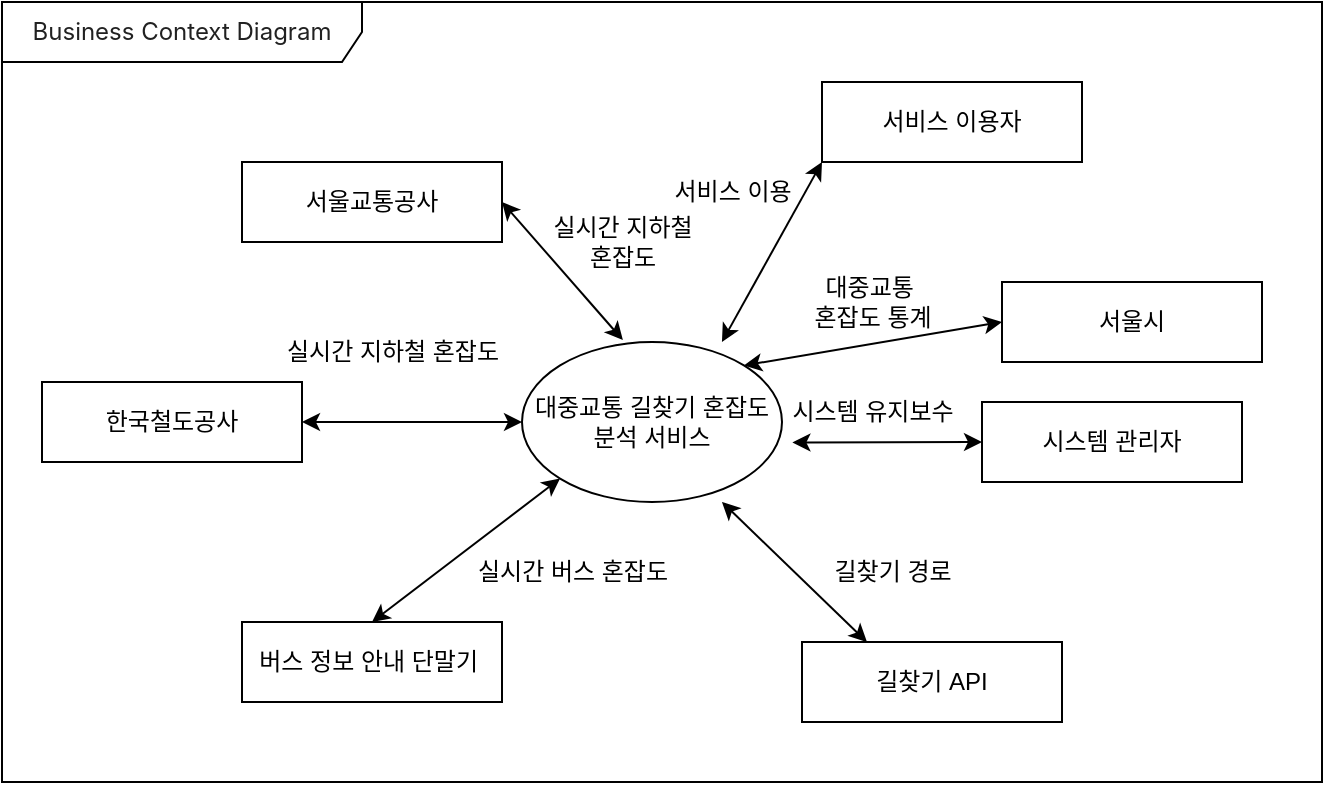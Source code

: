 <mxfile version="24.4.13" type="github" pages="3">
  <diagram name="Business Context Diagram" id="6LM1v-zc90LmGFOM53EV">
    <mxGraphModel dx="1290" dy="582" grid="1" gridSize="10" guides="1" tooltips="1" connect="1" arrows="1" fold="1" page="1" pageScale="1" pageWidth="827" pageHeight="1169" math="0" shadow="0">
      <root>
        <mxCell id="0" />
        <mxCell id="1" parent="0" />
        <mxCell id="Lw_55-2FXYPwDF8fNayq-2" value="&lt;span style=&quot;color: rgba(0, 0, 0, 0.87); font-family: &amp;quot;Malgun Gothic&amp;quot;, -apple-system, BlinkMacSystemFont, Helvetica, Arial, sans-serif; text-align: left; background-color: rgb(255, 255, 255);&quot;&gt;&lt;font style=&quot;font-size: 12px;&quot;&gt;Business Context Diagram&lt;/font&gt;&lt;/span&gt;" style="shape=umlFrame;whiteSpace=wrap;html=1;pointerEvents=0;recursiveResize=0;container=1;collapsible=0;width=180;height=30;" vertex="1" parent="1">
          <mxGeometry x="70" y="140" width="660" height="390" as="geometry" />
        </mxCell>
        <mxCell id="Lw_55-2FXYPwDF8fNayq-4" value="대중교통 길찾기 혼잡도 분석 서비스" style="ellipse;whiteSpace=wrap;html=1;" vertex="1" parent="Lw_55-2FXYPwDF8fNayq-2">
          <mxGeometry x="260" y="170" width="130" height="80" as="geometry" />
        </mxCell>
        <mxCell id="Lw_55-2FXYPwDF8fNayq-6" value="서울교통공사" style="rounded=0;whiteSpace=wrap;html=1;" vertex="1" parent="Lw_55-2FXYPwDF8fNayq-2">
          <mxGeometry x="120" y="80" width="130" height="40" as="geometry" />
        </mxCell>
        <mxCell id="Lw_55-2FXYPwDF8fNayq-7" value="한국철도공사" style="rounded=0;whiteSpace=wrap;html=1;" vertex="1" parent="Lw_55-2FXYPwDF8fNayq-2">
          <mxGeometry x="20" y="190" width="130" height="40" as="geometry" />
        </mxCell>
        <mxCell id="Lw_55-2FXYPwDF8fNayq-8" value="버스 정보 안내 단말기&amp;nbsp;" style="rounded=0;whiteSpace=wrap;html=1;" vertex="1" parent="Lw_55-2FXYPwDF8fNayq-2">
          <mxGeometry x="120" y="310" width="130" height="40" as="geometry" />
        </mxCell>
        <mxCell id="Lw_55-2FXYPwDF8fNayq-11" value="서비스 이용자" style="rounded=0;whiteSpace=wrap;html=1;" vertex="1" parent="Lw_55-2FXYPwDF8fNayq-2">
          <mxGeometry x="410" y="40" width="130" height="40" as="geometry" />
        </mxCell>
        <mxCell id="Lw_55-2FXYPwDF8fNayq-14" value="길찾기 API" style="rounded=0;whiteSpace=wrap;html=1;" vertex="1" parent="Lw_55-2FXYPwDF8fNayq-2">
          <mxGeometry x="400" y="320" width="130" height="40" as="geometry" />
        </mxCell>
        <mxCell id="Lw_55-2FXYPwDF8fNayq-15" value="시스템 관리자" style="rounded=0;whiteSpace=wrap;html=1;" vertex="1" parent="Lw_55-2FXYPwDF8fNayq-2">
          <mxGeometry x="490" y="200" width="130" height="40" as="geometry" />
        </mxCell>
        <mxCell id="Lw_55-2FXYPwDF8fNayq-21" value="" style="endArrow=classic;startArrow=classic;html=1;rounded=0;entryX=0;entryY=1;entryDx=0;entryDy=0;exitX=0.5;exitY=0;exitDx=0;exitDy=0;" edge="1" parent="Lw_55-2FXYPwDF8fNayq-2" source="Lw_55-2FXYPwDF8fNayq-8" target="Lw_55-2FXYPwDF8fNayq-4">
          <mxGeometry width="50" height="50" relative="1" as="geometry">
            <mxPoint x="310" y="290" as="sourcePoint" />
            <mxPoint x="360" y="240" as="targetPoint" />
          </mxGeometry>
        </mxCell>
        <mxCell id="Lw_55-2FXYPwDF8fNayq-22" value="실시간 버스 혼잡도" style="text;html=1;align=center;verticalAlign=middle;resizable=0;points=[];autosize=1;strokeColor=none;fillColor=none;" vertex="1" parent="Lw_55-2FXYPwDF8fNayq-2">
          <mxGeometry x="220" y="270" width="130" height="30" as="geometry" />
        </mxCell>
        <mxCell id="Lw_55-2FXYPwDF8fNayq-24" value="실시간 지하철 혼잡도" style="text;html=1;align=center;verticalAlign=middle;resizable=0;points=[];autosize=1;strokeColor=none;fillColor=none;" vertex="1" parent="Lw_55-2FXYPwDF8fNayq-2">
          <mxGeometry x="125" y="160" width="140" height="30" as="geometry" />
        </mxCell>
        <mxCell id="Lw_55-2FXYPwDF8fNayq-25" value="" style="endArrow=classic;startArrow=classic;html=1;rounded=0;entryX=0;entryY=0.5;entryDx=0;entryDy=0;exitX=1;exitY=0.5;exitDx=0;exitDy=0;" edge="1" parent="Lw_55-2FXYPwDF8fNayq-2" source="Lw_55-2FXYPwDF8fNayq-7" target="Lw_55-2FXYPwDF8fNayq-4">
          <mxGeometry width="50" height="50" relative="1" as="geometry">
            <mxPoint x="205" y="310" as="sourcePoint" />
            <mxPoint x="289" y="248" as="targetPoint" />
          </mxGeometry>
        </mxCell>
        <mxCell id="Lw_55-2FXYPwDF8fNayq-26" value="" style="endArrow=classic;startArrow=classic;html=1;rounded=0;entryX=0.388;entryY=-0.012;entryDx=0;entryDy=0;exitX=1;exitY=0.5;exitDx=0;exitDy=0;entryPerimeter=0;" edge="1" parent="Lw_55-2FXYPwDF8fNayq-2" source="Lw_55-2FXYPwDF8fNayq-6" target="Lw_55-2FXYPwDF8fNayq-4">
          <mxGeometry width="50" height="50" relative="1" as="geometry">
            <mxPoint x="160" y="220" as="sourcePoint" />
            <mxPoint x="270" y="220" as="targetPoint" />
          </mxGeometry>
        </mxCell>
        <mxCell id="Lw_55-2FXYPwDF8fNayq-27" value="실시간 지하철&lt;div&gt;혼잡도&lt;/div&gt;" style="text;html=1;align=center;verticalAlign=middle;resizable=0;points=[];autosize=1;strokeColor=none;fillColor=none;rotation=0;" vertex="1" parent="Lw_55-2FXYPwDF8fNayq-2">
          <mxGeometry x="260" y="100" width="100" height="40" as="geometry" />
        </mxCell>
        <mxCell id="Lw_55-2FXYPwDF8fNayq-29" value="서비스 이용" style="text;html=1;align=center;verticalAlign=middle;resizable=0;points=[];autosize=1;strokeColor=none;fillColor=none;rotation=0;" vertex="1" parent="Lw_55-2FXYPwDF8fNayq-2">
          <mxGeometry x="320" y="80" width="90" height="30" as="geometry" />
        </mxCell>
        <mxCell id="Lw_55-2FXYPwDF8fNayq-30" value="" style="endArrow=classic;startArrow=classic;html=1;rounded=0;entryX=0.769;entryY=0;entryDx=0;entryDy=0;exitX=0;exitY=1;exitDx=0;exitDy=0;entryPerimeter=0;" edge="1" parent="Lw_55-2FXYPwDF8fNayq-2" source="Lw_55-2FXYPwDF8fNayq-11" target="Lw_55-2FXYPwDF8fNayq-4">
          <mxGeometry width="50" height="50" relative="1" as="geometry">
            <mxPoint x="260" y="110" as="sourcePoint" />
            <mxPoint x="320" y="179" as="targetPoint" />
          </mxGeometry>
        </mxCell>
        <mxCell id="Lw_55-2FXYPwDF8fNayq-32" value="" style="endArrow=classic;startArrow=classic;html=1;rounded=0;entryX=1.04;entryY=0.628;entryDx=0;entryDy=0;exitX=0;exitY=0.5;exitDx=0;exitDy=0;entryPerimeter=0;" edge="1" parent="Lw_55-2FXYPwDF8fNayq-2" source="Lw_55-2FXYPwDF8fNayq-15" target="Lw_55-2FXYPwDF8fNayq-4">
          <mxGeometry width="50" height="50" relative="1" as="geometry">
            <mxPoint x="420" y="130" as="sourcePoint" />
            <mxPoint x="370" y="180" as="targetPoint" />
          </mxGeometry>
        </mxCell>
        <mxCell id="Lw_55-2FXYPwDF8fNayq-33" value="" style="endArrow=classic;startArrow=classic;html=1;rounded=0;exitX=0.769;exitY=1;exitDx=0;exitDy=0;exitPerimeter=0;entryX=0.25;entryY=0;entryDx=0;entryDy=0;" edge="1" parent="Lw_55-2FXYPwDF8fNayq-2" source="Lw_55-2FXYPwDF8fNayq-4" target="Lw_55-2FXYPwDF8fNayq-14">
          <mxGeometry width="50" height="50" relative="1" as="geometry">
            <mxPoint x="205" y="310" as="sourcePoint" />
            <mxPoint x="289" y="248" as="targetPoint" />
          </mxGeometry>
        </mxCell>
        <mxCell id="Lw_55-2FXYPwDF8fNayq-34" value="길찾기 경로" style="text;html=1;align=center;verticalAlign=middle;resizable=0;points=[];autosize=1;strokeColor=none;fillColor=none;" vertex="1" parent="Lw_55-2FXYPwDF8fNayq-2">
          <mxGeometry x="400" y="270" width="90" height="30" as="geometry" />
        </mxCell>
        <mxCell id="Lw_55-2FXYPwDF8fNayq-35" value="시스템 유지보수" style="text;html=1;align=center;verticalAlign=middle;resizable=0;points=[];autosize=1;strokeColor=none;fillColor=none;" vertex="1" parent="Lw_55-2FXYPwDF8fNayq-2">
          <mxGeometry x="380" y="190" width="110" height="30" as="geometry" />
        </mxCell>
        <mxCell id="Lw_55-2FXYPwDF8fNayq-36" value="서울시" style="rounded=0;whiteSpace=wrap;html=1;" vertex="1" parent="Lw_55-2FXYPwDF8fNayq-2">
          <mxGeometry x="500" y="140" width="130" height="40" as="geometry" />
        </mxCell>
        <mxCell id="Lw_55-2FXYPwDF8fNayq-37" value="" style="endArrow=classic;startArrow=classic;html=1;rounded=0;exitX=1;exitY=0;exitDx=0;exitDy=0;entryX=0;entryY=0.5;entryDx=0;entryDy=0;" edge="1" parent="Lw_55-2FXYPwDF8fNayq-2" source="Lw_55-2FXYPwDF8fNayq-4" target="Lw_55-2FXYPwDF8fNayq-36">
          <mxGeometry width="50" height="50" relative="1" as="geometry">
            <mxPoint x="420" y="130" as="sourcePoint" />
            <mxPoint x="370" y="180" as="targetPoint" />
          </mxGeometry>
        </mxCell>
        <mxCell id="Lw_55-2FXYPwDF8fNayq-39" value="대중교통&amp;nbsp;&lt;div&gt;혼잡도 통계&lt;/div&gt;" style="text;html=1;align=center;verticalAlign=middle;resizable=0;points=[];autosize=1;strokeColor=none;fillColor=none;rotation=0;" vertex="1" parent="Lw_55-2FXYPwDF8fNayq-2">
          <mxGeometry x="390" y="130" width="90" height="40" as="geometry" />
        </mxCell>
      </root>
    </mxGraphModel>
  </diagram>
  <diagram id="RLLnu2ilZ6CRbLhkSZaC" name="Use Case Diagram">
    <mxGraphModel dx="1290" dy="582" grid="1" gridSize="10" guides="1" tooltips="1" connect="1" arrows="1" fold="1" page="1" pageScale="1" pageWidth="827" pageHeight="1169" math="0" shadow="0">
      <root>
        <mxCell id="0" />
        <mxCell id="1" parent="0" />
        <mxCell id="JHukUf_lIsDlbDUcY-Vi-2" value="대중교통 길찾기 혼잡도 분석 서비스" style="swimlane;whiteSpace=wrap;html=1;" vertex="1" parent="1">
          <mxGeometry x="130" y="110" width="560" height="450" as="geometry" />
        </mxCell>
        <mxCell id="JHukUf_lIsDlbDUcY-Vi-4" value="&lt;div&gt;UC-01&lt;/div&gt;길찾기" style="ellipse;whiteSpace=wrap;html=1;" vertex="1" parent="JHukUf_lIsDlbDUcY-Vi-2">
          <mxGeometry x="200" y="150" width="110" height="50" as="geometry" />
        </mxCell>
        <mxCell id="JHukUf_lIsDlbDUcY-Vi-12" value="&lt;div&gt;UC-06&lt;/div&gt;즐겨찾는 경로" style="ellipse;whiteSpace=wrap;html=1;" vertex="1" parent="JHukUf_lIsDlbDUcY-Vi-2">
          <mxGeometry x="200" y="300" width="110" height="50" as="geometry" />
        </mxCell>
        <mxCell id="JHukUf_lIsDlbDUcY-Vi-15" value="&lt;div&gt;UC-05&lt;/div&gt;회원 가입" style="ellipse;whiteSpace=wrap;html=1;" vertex="1" parent="JHukUf_lIsDlbDUcY-Vi-2">
          <mxGeometry x="90" y="230" width="100" height="52.5" as="geometry" />
        </mxCell>
        <mxCell id="JHukUf_lIsDlbDUcY-Vi-21" value="&lt;div&gt;UC-02&lt;/div&gt;길찾기 API" style="ellipse;whiteSpace=wrap;html=1;" vertex="1" parent="JHukUf_lIsDlbDUcY-Vi-2">
          <mxGeometry x="170" y="40" width="110" height="50" as="geometry" />
        </mxCell>
        <mxCell id="JHukUf_lIsDlbDUcY-Vi-22" value="&amp;lt;&amp;lt;extend&amp;gt;&amp;gt;" style="edgeStyle=none;html=1;startArrow=open;endArrow=none;startSize=12;verticalAlign=bottom;dashed=1;labelBackgroundColor=none;rounded=0;exitX=0.5;exitY=1;exitDx=0;exitDy=0;entryX=0.273;entryY=0.075;entryDx=0;entryDy=0;entryPerimeter=0;" edge="1" parent="JHukUf_lIsDlbDUcY-Vi-2" source="JHukUf_lIsDlbDUcY-Vi-4" target="JHukUf_lIsDlbDUcY-Vi-12">
          <mxGeometry width="160" relative="1" as="geometry">
            <mxPoint x="280" y="260" as="sourcePoint" />
            <mxPoint x="440" y="260" as="targetPoint" />
          </mxGeometry>
        </mxCell>
        <mxCell id="JHukUf_lIsDlbDUcY-Vi-20" value="&amp;lt;&amp;lt;include&amp;gt;&amp;gt;" style="html=1;verticalAlign=bottom;labelBackgroundColor=none;endArrow=open;endFill=0;dashed=1;rounded=0;entryX=0.324;entryY=0.94;entryDx=0;entryDy=0;entryPerimeter=0;exitX=0.335;exitY=-0.076;exitDx=0;exitDy=0;exitPerimeter=0;" edge="1" parent="JHukUf_lIsDlbDUcY-Vi-2" source="JHukUf_lIsDlbDUcY-Vi-4" target="JHukUf_lIsDlbDUcY-Vi-21">
          <mxGeometry width="160" relative="1" as="geometry">
            <mxPoint x="130" y="110" as="sourcePoint" />
            <mxPoint x="440" y="260" as="targetPoint" />
          </mxGeometry>
        </mxCell>
        <mxCell id="JHukUf_lIsDlbDUcY-Vi-24" value="&lt;div&gt;UC-03&lt;/div&gt;실시간 혼잡도 분석" style="ellipse;whiteSpace=wrap;html=1;" vertex="1" parent="JHukUf_lIsDlbDUcY-Vi-2">
          <mxGeometry x="350" y="70" width="110" height="50" as="geometry" />
        </mxCell>
        <mxCell id="JHukUf_lIsDlbDUcY-Vi-25" value="&amp;lt;&amp;lt;include&amp;gt;&amp;gt;" style="html=1;verticalAlign=bottom;labelBackgroundColor=none;endArrow=open;endFill=0;dashed=1;rounded=0;exitX=0.727;exitY=0;exitDx=0;exitDy=0;exitPerimeter=0;entryX=0;entryY=0.5;entryDx=0;entryDy=0;" edge="1" parent="JHukUf_lIsDlbDUcY-Vi-2" source="JHukUf_lIsDlbDUcY-Vi-4" target="JHukUf_lIsDlbDUcY-Vi-24">
          <mxGeometry width="160" relative="1" as="geometry">
            <mxPoint x="330" y="105" as="sourcePoint" />
            <mxPoint x="240" y="110" as="targetPoint" />
          </mxGeometry>
        </mxCell>
        <mxCell id="JHukUf_lIsDlbDUcY-Vi-26" value="&lt;div&gt;UC-04&lt;/div&gt;혼잡도 분석 통계" style="ellipse;whiteSpace=wrap;html=1;" vertex="1" parent="JHukUf_lIsDlbDUcY-Vi-2">
          <mxGeometry x="360" y="212.5" width="110" height="50" as="geometry" />
        </mxCell>
        <mxCell id="JHukUf_lIsDlbDUcY-Vi-27" value="&amp;lt;&amp;lt;include&amp;gt;&amp;gt;" style="html=1;verticalAlign=bottom;labelBackgroundColor=none;endArrow=open;endFill=0;dashed=1;rounded=0;entryX=0.036;entryY=0.29;entryDx=0;entryDy=0;entryPerimeter=0;exitX=1;exitY=0.5;exitDx=0;exitDy=0;" edge="1" parent="JHukUf_lIsDlbDUcY-Vi-2" source="JHukUf_lIsDlbDUcY-Vi-4" target="JHukUf_lIsDlbDUcY-Vi-26">
          <mxGeometry width="160" relative="1" as="geometry">
            <mxPoint x="280" y="230" as="sourcePoint" />
            <mxPoint x="219" y="158" as="targetPoint" />
          </mxGeometry>
        </mxCell>
        <mxCell id="JHukUf_lIsDlbDUcY-Vi-44" value="&lt;div&gt;UC-07&lt;/div&gt;&lt;div&gt;피드백 수집&lt;/div&gt;" style="ellipse;whiteSpace=wrap;html=1;" vertex="1" parent="JHukUf_lIsDlbDUcY-Vi-2">
          <mxGeometry x="140" y="360" width="110" height="50" as="geometry" />
        </mxCell>
        <mxCell id="JHukUf_lIsDlbDUcY-Vi-13" style="edgeStyle=orthogonalEdgeStyle;rounded=0;orthogonalLoop=1;jettySize=auto;html=1;exitX=1;exitY=0.333;exitDx=0;exitDy=0;exitPerimeter=0;entryX=0;entryY=0.5;entryDx=0;entryDy=0;" edge="1" parent="1" source="JHukUf_lIsDlbDUcY-Vi-3" target="JHukUf_lIsDlbDUcY-Vi-4">
          <mxGeometry relative="1" as="geometry" />
        </mxCell>
        <mxCell id="JHukUf_lIsDlbDUcY-Vi-43" style="edgeStyle=orthogonalEdgeStyle;rounded=0;orthogonalLoop=1;jettySize=auto;html=1;exitX=1;exitY=1;exitDx=0;exitDy=0;exitPerimeter=0;entryX=0;entryY=0.5;entryDx=0;entryDy=0;" edge="1" parent="1" source="JHukUf_lIsDlbDUcY-Vi-3" target="JHukUf_lIsDlbDUcY-Vi-12">
          <mxGeometry relative="1" as="geometry" />
        </mxCell>
        <mxCell id="JHukUf_lIsDlbDUcY-Vi-51" style="edgeStyle=orthogonalEdgeStyle;rounded=0;orthogonalLoop=1;jettySize=auto;html=1;entryX=0;entryY=0.5;entryDx=0;entryDy=0;" edge="1" parent="1" source="JHukUf_lIsDlbDUcY-Vi-3" target="JHukUf_lIsDlbDUcY-Vi-44">
          <mxGeometry relative="1" as="geometry" />
        </mxCell>
        <mxCell id="JHukUf_lIsDlbDUcY-Vi-3" value="사용자" style="shape=umlActor;verticalLabelPosition=bottom;verticalAlign=top;html=1;outlineConnect=0;" vertex="1" parent="1">
          <mxGeometry x="40" y="250" width="30" height="60" as="geometry" />
        </mxCell>
        <mxCell id="JHukUf_lIsDlbDUcY-Vi-30" style="edgeStyle=orthogonalEdgeStyle;rounded=0;orthogonalLoop=1;jettySize=auto;html=1;exitX=0;exitY=0.333;exitDx=0;exitDy=0;exitPerimeter=0;entryX=1;entryY=0.5;entryDx=0;entryDy=0;" edge="1" parent="1" source="JHukUf_lIsDlbDUcY-Vi-10" target="JHukUf_lIsDlbDUcY-Vi-26">
          <mxGeometry relative="1" as="geometry">
            <Array as="points">
              <mxPoint x="640" y="420" />
              <mxPoint x="640" y="348" />
            </Array>
          </mxGeometry>
        </mxCell>
        <mxCell id="JHukUf_lIsDlbDUcY-Vi-46" style="edgeStyle=orthogonalEdgeStyle;rounded=0;orthogonalLoop=1;jettySize=auto;html=1;entryX=1;entryY=0.5;entryDx=0;entryDy=0;" edge="1" parent="1" source="JHukUf_lIsDlbDUcY-Vi-10" target="JHukUf_lIsDlbDUcY-Vi-15">
          <mxGeometry relative="1" as="geometry">
            <Array as="points">
              <mxPoint x="525" y="410" />
              <mxPoint x="525" y="380" />
              <mxPoint x="320" y="380" />
            </Array>
          </mxGeometry>
        </mxCell>
        <mxCell id="JHukUf_lIsDlbDUcY-Vi-10" value="관리자" style="shape=umlActor;verticalLabelPosition=bottom;verticalAlign=top;html=1;outlineConnect=0;" vertex="1" parent="1">
          <mxGeometry x="730" y="400" width="30" height="60" as="geometry" />
        </mxCell>
        <mxCell id="JHukUf_lIsDlbDUcY-Vi-17" value="" style="endArrow=classic;html=1;rounded=0;entryX=0;entryY=0.5;entryDx=0;entryDy=0;" edge="1" parent="1" source="JHukUf_lIsDlbDUcY-Vi-3" target="JHukUf_lIsDlbDUcY-Vi-15">
          <mxGeometry width="50" height="50" relative="1" as="geometry">
            <mxPoint x="470" y="400" as="sourcePoint" />
            <mxPoint x="520" y="350" as="targetPoint" />
          </mxGeometry>
        </mxCell>
        <mxCell id="JHukUf_lIsDlbDUcY-Vi-34" style="edgeStyle=orthogonalEdgeStyle;rounded=0;orthogonalLoop=1;jettySize=auto;html=1;entryX=1;entryY=0;entryDx=0;entryDy=0;" edge="1" parent="1" source="JHukUf_lIsDlbDUcY-Vi-32" target="JHukUf_lIsDlbDUcY-Vi-26">
          <mxGeometry relative="1" as="geometry" />
        </mxCell>
        <mxCell id="JHukUf_lIsDlbDUcY-Vi-32" value="&amp;lt;&amp;lt;actor&amp;gt;&amp;gt;&lt;br&gt;&lt;br&gt;&lt;b&gt;서울시&lt;/b&gt;" style="html=1;align=center;verticalAlign=middle;dashed=0;whiteSpace=wrap;" vertex="1" parent="1">
          <mxGeometry x="700" y="330" width="110" height="50" as="geometry" />
        </mxCell>
        <mxCell id="JHukUf_lIsDlbDUcY-Vi-40" style="edgeStyle=orthogonalEdgeStyle;rounded=0;orthogonalLoop=1;jettySize=auto;html=1;entryX=1;entryY=0.5;entryDx=0;entryDy=0;" edge="1" parent="1" source="JHukUf_lIsDlbDUcY-Vi-36" target="JHukUf_lIsDlbDUcY-Vi-24">
          <mxGeometry relative="1" as="geometry" />
        </mxCell>
        <mxCell id="JHukUf_lIsDlbDUcY-Vi-36" value="&amp;lt;&amp;lt;actor&amp;gt;&amp;gt;&lt;br&gt;&lt;br&gt;&lt;b&gt;서울교통공사&lt;/b&gt;" style="html=1;align=center;verticalAlign=middle;dashed=0;whiteSpace=wrap;" vertex="1" parent="1">
          <mxGeometry x="700" y="205" width="110" height="50" as="geometry" />
        </mxCell>
        <mxCell id="JHukUf_lIsDlbDUcY-Vi-41" style="edgeStyle=orthogonalEdgeStyle;rounded=0;orthogonalLoop=1;jettySize=auto;html=1;entryX=1;entryY=0;entryDx=0;entryDy=0;" edge="1" parent="1" source="JHukUf_lIsDlbDUcY-Vi-37" target="JHukUf_lIsDlbDUcY-Vi-24">
          <mxGeometry relative="1" as="geometry" />
        </mxCell>
        <mxCell id="JHukUf_lIsDlbDUcY-Vi-37" value="&amp;lt;&amp;lt;actor&amp;gt;&amp;gt;&lt;br&gt;&lt;br&gt;&lt;b&gt;한국철도공사&lt;/b&gt;" style="html=1;align=center;verticalAlign=middle;dashed=0;whiteSpace=wrap;" vertex="1" parent="1">
          <mxGeometry x="700" y="130" width="110" height="50" as="geometry" />
        </mxCell>
        <mxCell id="JHukUf_lIsDlbDUcY-Vi-39" style="edgeStyle=orthogonalEdgeStyle;rounded=0;orthogonalLoop=1;jettySize=auto;html=1;entryX=1;entryY=1;entryDx=0;entryDy=0;" edge="1" parent="1" source="JHukUf_lIsDlbDUcY-Vi-38" target="JHukUf_lIsDlbDUcY-Vi-24">
          <mxGeometry relative="1" as="geometry" />
        </mxCell>
        <mxCell id="JHukUf_lIsDlbDUcY-Vi-38" value="&amp;lt;&amp;lt;actor&amp;gt;&amp;gt;&lt;br&gt;&lt;b&gt;버스 정보&amp;nbsp;&lt;/b&gt;&lt;div&gt;&lt;b&gt;안내 단말기&lt;/b&gt;&lt;/div&gt;" style="html=1;align=center;verticalAlign=middle;dashed=0;whiteSpace=wrap;" vertex="1" parent="1">
          <mxGeometry x="700" y="260" width="110" height="50" as="geometry" />
        </mxCell>
      </root>
    </mxGraphModel>
  </diagram>
  <diagram id="zuGNs1ZZ8M0npMZ0GDfP" name="페이지-3">
    <mxGraphModel dx="3967" dy="1902" grid="0" gridSize="10" guides="1" tooltips="1" connect="1" arrows="1" fold="1" page="0" pageScale="1" pageWidth="827" pageHeight="1169" math="0" shadow="0">
      <root>
        <mxCell id="0" />
        <mxCell id="1" parent="0" />
        <mxCell id="EcCsgrKJUqZAnnrIpXWc-1" value="Sequnce diagram" style="shape=umlFrame;whiteSpace=wrap;html=1;pointerEvents=0;width=120;height=21;" vertex="1" parent="1">
          <mxGeometry x="-2436" y="-1112" width="705" height="563" as="geometry" />
        </mxCell>
        <mxCell id="EcCsgrKJUqZAnnrIpXWc-14" value="시스템 UI" style="rounded=0;whiteSpace=wrap;html=1;" vertex="1" parent="1">
          <mxGeometry x="-2269" y="-1032" width="100" height="50" as="geometry" />
        </mxCell>
        <mxCell id="EcCsgrKJUqZAnnrIpXWc-17" value="혼잡도 분석 시스템" style="rounded=0;whiteSpace=wrap;html=1;" vertex="1" parent="1">
          <mxGeometry x="-2037" y="-1032" width="109" height="50" as="geometry" />
        </mxCell>
        <mxCell id="EcCsgrKJUqZAnnrIpXWc-19" value="사용자" style="rounded=0;whiteSpace=wrap;html=1;" vertex="1" parent="1">
          <mxGeometry x="-2397" y="-1032" width="100" height="50" as="geometry" />
        </mxCell>
        <mxCell id="EcCsgrKJUqZAnnrIpXWc-20" value="공공기관&lt;div&gt;(서울 교통공사, 서울시, 한국 철도공사, BIS)&lt;/div&gt;" style="rounded=0;whiteSpace=wrap;html=1;" vertex="1" parent="1">
          <mxGeometry x="-1897" y="-1032" width="135" height="50" as="geometry" />
        </mxCell>
        <mxCell id="EcCsgrKJUqZAnnrIpXWc-22" style="edgeStyle=none;curved=1;rounded=0;orthogonalLoop=1;jettySize=auto;html=1;exitX=0.75;exitY=1;exitDx=0;exitDy=0;fontSize=12;startSize=8;endSize=8;" edge="1" parent="1" source="EcCsgrKJUqZAnnrIpXWc-20" target="EcCsgrKJUqZAnnrIpXWc-20">
          <mxGeometry relative="1" as="geometry" />
        </mxCell>
        <mxCell id="EcCsgrKJUqZAnnrIpXWc-23" value="" style="endArrow=none;dashed=1;html=1;rounded=0;fontSize=12;startSize=8;endSize=8;curved=1;entryX=0.5;entryY=1;entryDx=0;entryDy=0;" edge="1" parent="1" source="EcCsgrKJUqZAnnrIpXWc-28" target="EcCsgrKJUqZAnnrIpXWc-19">
          <mxGeometry width="50" height="50" relative="1" as="geometry">
            <mxPoint x="-2084" y="-898" as="sourcePoint" />
            <mxPoint x="-2034" y="-948" as="targetPoint" />
          </mxGeometry>
        </mxCell>
        <mxCell id="EcCsgrKJUqZAnnrIpXWc-25" value="" style="endArrow=none;dashed=1;html=1;rounded=0;fontSize=12;startSize=8;endSize=8;curved=1;entryX=0.5;entryY=1;entryDx=0;entryDy=0;exitX=0.141;exitY=1.007;exitDx=0;exitDy=0;exitPerimeter=0;" edge="1" parent="1" source="EcCsgrKJUqZAnnrIpXWc-31">
          <mxGeometry width="50" height="50" relative="1" as="geometry">
            <mxPoint x="-2218" y="-545" as="sourcePoint" />
            <mxPoint x="-2218" y="-982" as="targetPoint" />
          </mxGeometry>
        </mxCell>
        <mxCell id="EcCsgrKJUqZAnnrIpXWc-26" value="" style="endArrow=none;dashed=1;html=1;rounded=0;fontSize=12;startSize=8;endSize=8;curved=1;entryX=0.5;entryY=1;entryDx=0;entryDy=0;exitX=0.141;exitY=1.007;exitDx=0;exitDy=0;exitPerimeter=0;" edge="1" parent="1" source="EcCsgrKJUqZAnnrIpXWc-33">
          <mxGeometry width="50" height="50" relative="1" as="geometry">
            <mxPoint x="-1983.17" y="-552" as="sourcePoint" />
            <mxPoint x="-1983.17" y="-989" as="targetPoint" />
          </mxGeometry>
        </mxCell>
        <mxCell id="EcCsgrKJUqZAnnrIpXWc-27" value="" style="endArrow=none;dashed=1;html=1;rounded=0;fontSize=12;startSize=8;endSize=8;curved=1;entryX=0.5;entryY=1;entryDx=0;entryDy=0;exitX=0.141;exitY=1.007;exitDx=0;exitDy=0;exitPerimeter=0;" edge="1" parent="1" source="EcCsgrKJUqZAnnrIpXWc-35">
          <mxGeometry width="50" height="50" relative="1" as="geometry">
            <mxPoint x="-1830.17" y="-545" as="sourcePoint" />
            <mxPoint x="-1830.17" y="-982" as="targetPoint" />
          </mxGeometry>
        </mxCell>
        <mxCell id="EcCsgrKJUqZAnnrIpXWc-30" value="" style="endArrow=none;dashed=1;html=1;rounded=0;fontSize=12;startSize=8;endSize=8;curved=1;entryX=0.5;entryY=1;entryDx=0;entryDy=0;" edge="1" parent="1" target="EcCsgrKJUqZAnnrIpXWc-28">
          <mxGeometry width="50" height="50" relative="1" as="geometry">
            <mxPoint x="-2347" y="-551" as="sourcePoint" />
            <mxPoint x="-2347" y="-982" as="targetPoint" />
          </mxGeometry>
        </mxCell>
        <mxCell id="EcCsgrKJUqZAnnrIpXWc-28" value="" style="html=1;points=[[0,0,0,0,5],[0,1,0,0,-5],[1,0,0,0,5],[1,1,0,0,-5]];perimeter=orthogonalPerimeter;outlineConnect=0;targetShapes=umlLifeline;portConstraint=eastwest;newEdgeStyle={&quot;curved&quot;:0,&quot;rounded&quot;:0};" vertex="1" parent="1">
          <mxGeometry x="-2352" y="-948" width="10" height="221" as="geometry" />
        </mxCell>
        <mxCell id="EcCsgrKJUqZAnnrIpXWc-32" value="" style="endArrow=none;dashed=1;html=1;rounded=0;fontSize=12;startSize=8;endSize=8;curved=1;entryX=0.5;entryY=1;entryDx=0;entryDy=0;exitX=0.141;exitY=1.007;exitDx=0;exitDy=0;exitPerimeter=0;" edge="1" parent="1" target="EcCsgrKJUqZAnnrIpXWc-31">
          <mxGeometry width="50" height="50" relative="1" as="geometry">
            <mxPoint x="-2218" y="-545" as="sourcePoint" />
            <mxPoint x="-2218" y="-982" as="targetPoint" />
          </mxGeometry>
        </mxCell>
        <mxCell id="EcCsgrKJUqZAnnrIpXWc-31" value="" style="html=1;points=[[0,0,0,0,5],[0,1,0,0,-5],[1,0,0,0,5],[1,1,0,0,-5]];perimeter=orthogonalPerimeter;outlineConnect=0;targetShapes=umlLifeline;portConstraint=eastwest;newEdgeStyle={&quot;curved&quot;:0,&quot;rounded&quot;:0};" vertex="1" parent="1">
          <mxGeometry x="-2224" y="-951" width="10" height="162" as="geometry" />
        </mxCell>
        <mxCell id="EcCsgrKJUqZAnnrIpXWc-34" value="" style="endArrow=none;dashed=1;html=1;rounded=0;fontSize=12;startSize=8;endSize=8;curved=1;entryX=0.5;entryY=1;entryDx=0;entryDy=0;exitX=0.141;exitY=1.007;exitDx=0;exitDy=0;exitPerimeter=0;" edge="1" parent="1" target="EcCsgrKJUqZAnnrIpXWc-33">
          <mxGeometry width="50" height="50" relative="1" as="geometry">
            <mxPoint x="-1983.17" y="-552" as="sourcePoint" />
            <mxPoint x="-1983.17" y="-989" as="targetPoint" />
          </mxGeometry>
        </mxCell>
        <mxCell id="EcCsgrKJUqZAnnrIpXWc-33" value="" style="html=1;points=[[0,0,0,0,5],[0,1,0,0,-5],[1,0,0,0,5],[1,1,0,0,-5]];perimeter=orthogonalPerimeter;outlineConnect=0;targetShapes=umlLifeline;portConstraint=eastwest;newEdgeStyle={&quot;curved&quot;:0,&quot;rounded&quot;:0};" vertex="1" parent="1">
          <mxGeometry x="-1987.5" y="-849" width="10" height="103" as="geometry" />
        </mxCell>
        <mxCell id="EcCsgrKJUqZAnnrIpXWc-36" value="" style="endArrow=none;dashed=1;html=1;rounded=0;fontSize=12;startSize=8;endSize=8;curved=1;entryX=0.5;entryY=1;entryDx=0;entryDy=0;exitX=0.141;exitY=1.007;exitDx=0;exitDy=0;exitPerimeter=0;" edge="1" parent="1" target="EcCsgrKJUqZAnnrIpXWc-35">
          <mxGeometry width="50" height="50" relative="1" as="geometry">
            <mxPoint x="-1830.17" y="-545" as="sourcePoint" />
            <mxPoint x="-1830.17" y="-982" as="targetPoint" />
          </mxGeometry>
        </mxCell>
        <mxCell id="EcCsgrKJUqZAnnrIpXWc-35" value="" style="html=1;points=[[0,0,0,0,5],[0,1,0,0,-5],[1,0,0,0,5],[1,1,0,0,-5]];perimeter=orthogonalPerimeter;outlineConnect=0;targetShapes=umlLifeline;portConstraint=eastwest;newEdgeStyle={&quot;curved&quot;:0,&quot;rounded&quot;:0};" vertex="1" parent="1">
          <mxGeometry x="-1834.5" y="-836" width="10" height="70" as="geometry" />
        </mxCell>
        <mxCell id="EcCsgrKJUqZAnnrIpXWc-37" value="" style="endArrow=classic;html=1;rounded=0;fontSize=12;startSize=8;endSize=8;curved=1;" edge="1" parent="1">
          <mxGeometry width="50" height="50" relative="1" as="geometry">
            <mxPoint x="-2338" y="-922" as="sourcePoint" />
            <mxPoint x="-2220" y="-922" as="targetPoint" />
          </mxGeometry>
        </mxCell>
        <mxCell id="EcCsgrKJUqZAnnrIpXWc-38" value="&lt;sub&gt;경로 입력 하여 길찾기&amp;nbsp;&lt;/sub&gt;" style="edgeLabel;html=1;align=center;verticalAlign=middle;resizable=0;points=[];fontSize=12;" vertex="1" connectable="0" parent="EcCsgrKJUqZAnnrIpXWc-37">
          <mxGeometry x="-0.192" y="3" relative="1" as="geometry">
            <mxPoint x="10" y="-9" as="offset" />
          </mxGeometry>
        </mxCell>
        <mxCell id="EcCsgrKJUqZAnnrIpXWc-41" value="" style="endArrow=classic;html=1;rounded=0;fontSize=12;startSize=8;endSize=8;curved=1;" edge="1" parent="1">
          <mxGeometry width="50" height="50" relative="1" as="geometry">
            <mxPoint x="-2210" y="-902" as="sourcePoint" />
            <mxPoint x="-2103.5" y="-902" as="targetPoint" />
          </mxGeometry>
        </mxCell>
        <mxCell id="EcCsgrKJUqZAnnrIpXWc-42" value="&lt;span style=&quot;font-size: 10px;&quot;&gt;API 호출&lt;/span&gt;" style="edgeLabel;html=1;align=center;verticalAlign=middle;resizable=0;points=[];fontSize=12;" vertex="1" connectable="0" parent="EcCsgrKJUqZAnnrIpXWc-41">
          <mxGeometry x="-0.192" y="3" relative="1" as="geometry">
            <mxPoint x="8" y="-16" as="offset" />
          </mxGeometry>
        </mxCell>
        <mxCell id="EcCsgrKJUqZAnnrIpXWc-44" value="길찾기 API" style="rounded=0;whiteSpace=wrap;html=1;" vertex="1" parent="1">
          <mxGeometry x="-2153" y="-1032" width="109" height="50" as="geometry" />
        </mxCell>
        <mxCell id="EcCsgrKJUqZAnnrIpXWc-45" value="" style="endArrow=none;dashed=1;html=1;rounded=0;fontSize=12;startSize=8;endSize=8;curved=1;entryX=0.5;entryY=1;entryDx=0;entryDy=0;exitX=0.141;exitY=1.007;exitDx=0;exitDy=0;exitPerimeter=0;" edge="1" parent="1" source="EcCsgrKJUqZAnnrIpXWc-47">
          <mxGeometry width="50" height="50" relative="1" as="geometry">
            <mxPoint x="-2099.17" y="-552" as="sourcePoint" />
            <mxPoint x="-2099.17" y="-989" as="targetPoint" />
          </mxGeometry>
        </mxCell>
        <mxCell id="EcCsgrKJUqZAnnrIpXWc-46" value="" style="endArrow=none;dashed=1;html=1;rounded=0;fontSize=12;startSize=8;endSize=8;curved=1;entryX=0.5;entryY=1;entryDx=0;entryDy=0;exitX=0.141;exitY=1.007;exitDx=0;exitDy=0;exitPerimeter=0;" edge="1" parent="1" target="EcCsgrKJUqZAnnrIpXWc-47">
          <mxGeometry width="50" height="50" relative="1" as="geometry">
            <mxPoint x="-2099.17" y="-552" as="sourcePoint" />
            <mxPoint x="-2099.17" y="-989" as="targetPoint" />
          </mxGeometry>
        </mxCell>
        <mxCell id="EcCsgrKJUqZAnnrIpXWc-47" value="" style="html=1;points=[[0,0,0,0,5],[0,1,0,0,-5],[1,0,0,0,5],[1,1,0,0,-5]];perimeter=orthogonalPerimeter;outlineConnect=0;targetShapes=umlLifeline;portConstraint=eastwest;newEdgeStyle={&quot;curved&quot;:0,&quot;rounded&quot;:0};" vertex="1" parent="1">
          <mxGeometry x="-2103.5" y="-929" width="10" height="59" as="geometry" />
        </mxCell>
        <mxCell id="EcCsgrKJUqZAnnrIpXWc-48" value="" style="endArrow=classic;html=1;rounded=0;fontSize=12;startSize=8;endSize=8;curved=1;" edge="1" parent="1">
          <mxGeometry width="50" height="50" relative="1" as="geometry">
            <mxPoint x="-2103.5" y="-880" as="sourcePoint" />
            <mxPoint x="-2213.5" y="-880" as="targetPoint" />
          </mxGeometry>
        </mxCell>
        <mxCell id="EcCsgrKJUqZAnnrIpXWc-49" value="&lt;span style=&quot;font-size: 10px;&quot;&gt;최적 경로들 반환&lt;/span&gt;" style="edgeLabel;html=1;align=center;verticalAlign=middle;resizable=0;points=[];fontSize=12;" vertex="1" connectable="0" parent="EcCsgrKJUqZAnnrIpXWc-48">
          <mxGeometry x="-0.192" y="3" relative="1" as="geometry">
            <mxPoint x="-10" y="-16" as="offset" />
          </mxGeometry>
        </mxCell>
        <mxCell id="EcCsgrKJUqZAnnrIpXWc-51" value="" style="endArrow=classic;html=1;rounded=0;fontSize=12;startSize=8;endSize=8;curved=1;" edge="1" parent="1">
          <mxGeometry width="50" height="50" relative="1" as="geometry">
            <mxPoint x="-2212" y="-836" as="sourcePoint" />
            <mxPoint x="-1985" y="-836" as="targetPoint" />
          </mxGeometry>
        </mxCell>
        <mxCell id="EcCsgrKJUqZAnnrIpXWc-52" value="&lt;span style=&quot;font-size: 10px;&quot;&gt;경로 혼잡도 분석 요청&lt;/span&gt;" style="edgeLabel;html=1;align=center;verticalAlign=middle;resizable=0;points=[];fontSize=12;" vertex="1" connectable="0" parent="EcCsgrKJUqZAnnrIpXWc-51">
          <mxGeometry x="-0.192" y="3" relative="1" as="geometry">
            <mxPoint x="-10" y="-16" as="offset" />
          </mxGeometry>
        </mxCell>
        <mxCell id="EcCsgrKJUqZAnnrIpXWc-53" value="" style="endArrow=classic;html=1;rounded=0;fontSize=12;startSize=8;endSize=8;curved=1;" edge="1" parent="1">
          <mxGeometry width="50" height="50" relative="1" as="geometry">
            <mxPoint x="-1973" y="-817" as="sourcePoint" />
            <mxPoint x="-1831" y="-817" as="targetPoint" />
          </mxGeometry>
        </mxCell>
        <mxCell id="EcCsgrKJUqZAnnrIpXWc-54" value="&lt;span style=&quot;font-size: 10px;&quot;&gt;대중교통 혼잡도 데이터 요청&lt;/span&gt;" style="edgeLabel;html=1;align=center;verticalAlign=middle;resizable=0;points=[];fontSize=12;" vertex="1" connectable="0" parent="EcCsgrKJUqZAnnrIpXWc-53">
          <mxGeometry x="-0.192" y="3" relative="1" as="geometry">
            <mxPoint x="10" y="-12" as="offset" />
          </mxGeometry>
        </mxCell>
        <mxCell id="EcCsgrKJUqZAnnrIpXWc-55" value="" style="endArrow=classic;html=1;rounded=0;fontSize=12;startSize=8;endSize=8;curved=1;entryX=0.85;entryY=0.662;entryDx=0;entryDy=0;entryPerimeter=0;" edge="1" parent="1">
          <mxGeometry width="50" height="50" relative="1" as="geometry">
            <mxPoint x="-1831" y="-783.0" as="sourcePoint" />
            <mxPoint x="-1979" y="-783.0" as="targetPoint" />
          </mxGeometry>
        </mxCell>
        <mxCell id="EcCsgrKJUqZAnnrIpXWc-56" value="&lt;span style=&quot;font-size: 10px;&quot;&gt;대중교통 혼잡도 데이터 반환&lt;/span&gt;" style="edgeLabel;html=1;align=center;verticalAlign=middle;resizable=0;points=[];fontSize=12;" vertex="1" connectable="0" parent="EcCsgrKJUqZAnnrIpXWc-55">
          <mxGeometry x="-0.192" y="3" relative="1" as="geometry">
            <mxPoint x="-9" y="-15" as="offset" />
          </mxGeometry>
        </mxCell>
        <mxCell id="EcCsgrKJUqZAnnrIpXWc-57" value="" style="endArrow=classic;html=1;rounded=0;fontSize=12;startSize=8;endSize=8;curved=1;" edge="1" parent="1" target="EcCsgrKJUqZAnnrIpXWc-28">
          <mxGeometry width="50" height="50" relative="1" as="geometry">
            <mxPoint x="-1987.5" y="-766.0" as="sourcePoint" />
            <mxPoint x="-2135.5" y="-766.0" as="targetPoint" />
          </mxGeometry>
        </mxCell>
        <mxCell id="EcCsgrKJUqZAnnrIpXWc-58" value="&lt;span style=&quot;font-size: 10px;&quot;&gt;대중교통 혼잡도 분석 결과&lt;/span&gt;" style="edgeLabel;html=1;align=center;verticalAlign=middle;resizable=0;points=[];fontSize=12;" vertex="1" connectable="0" parent="EcCsgrKJUqZAnnrIpXWc-57">
          <mxGeometry x="-0.192" y="3" relative="1" as="geometry">
            <mxPoint x="-9" y="-15" as="offset" />
          </mxGeometry>
        </mxCell>
        <mxCell id="EcCsgrKJUqZAnnrIpXWc-62" value="" style="endArrow=classic;html=1;rounded=0;fontSize=12;startSize=8;endSize=8;curved=1;" edge="1" parent="1">
          <mxGeometry width="50" height="50" relative="1" as="geometry">
            <mxPoint x="-2224" y="-866" as="sourcePoint" />
            <mxPoint x="-2342" y="-866" as="targetPoint" />
          </mxGeometry>
        </mxCell>
        <mxCell id="EcCsgrKJUqZAnnrIpXWc-63" value="&lt;span style=&quot;font-size: 10px;&quot;&gt;길찾기 결과&lt;/span&gt;" style="edgeLabel;html=1;align=center;verticalAlign=middle;resizable=0;points=[];fontSize=12;" vertex="1" connectable="0" parent="EcCsgrKJUqZAnnrIpXWc-62">
          <mxGeometry x="-0.192" y="3" relative="1" as="geometry">
            <mxPoint x="-10" y="-16" as="offset" />
          </mxGeometry>
        </mxCell>
      </root>
    </mxGraphModel>
  </diagram>
</mxfile>
